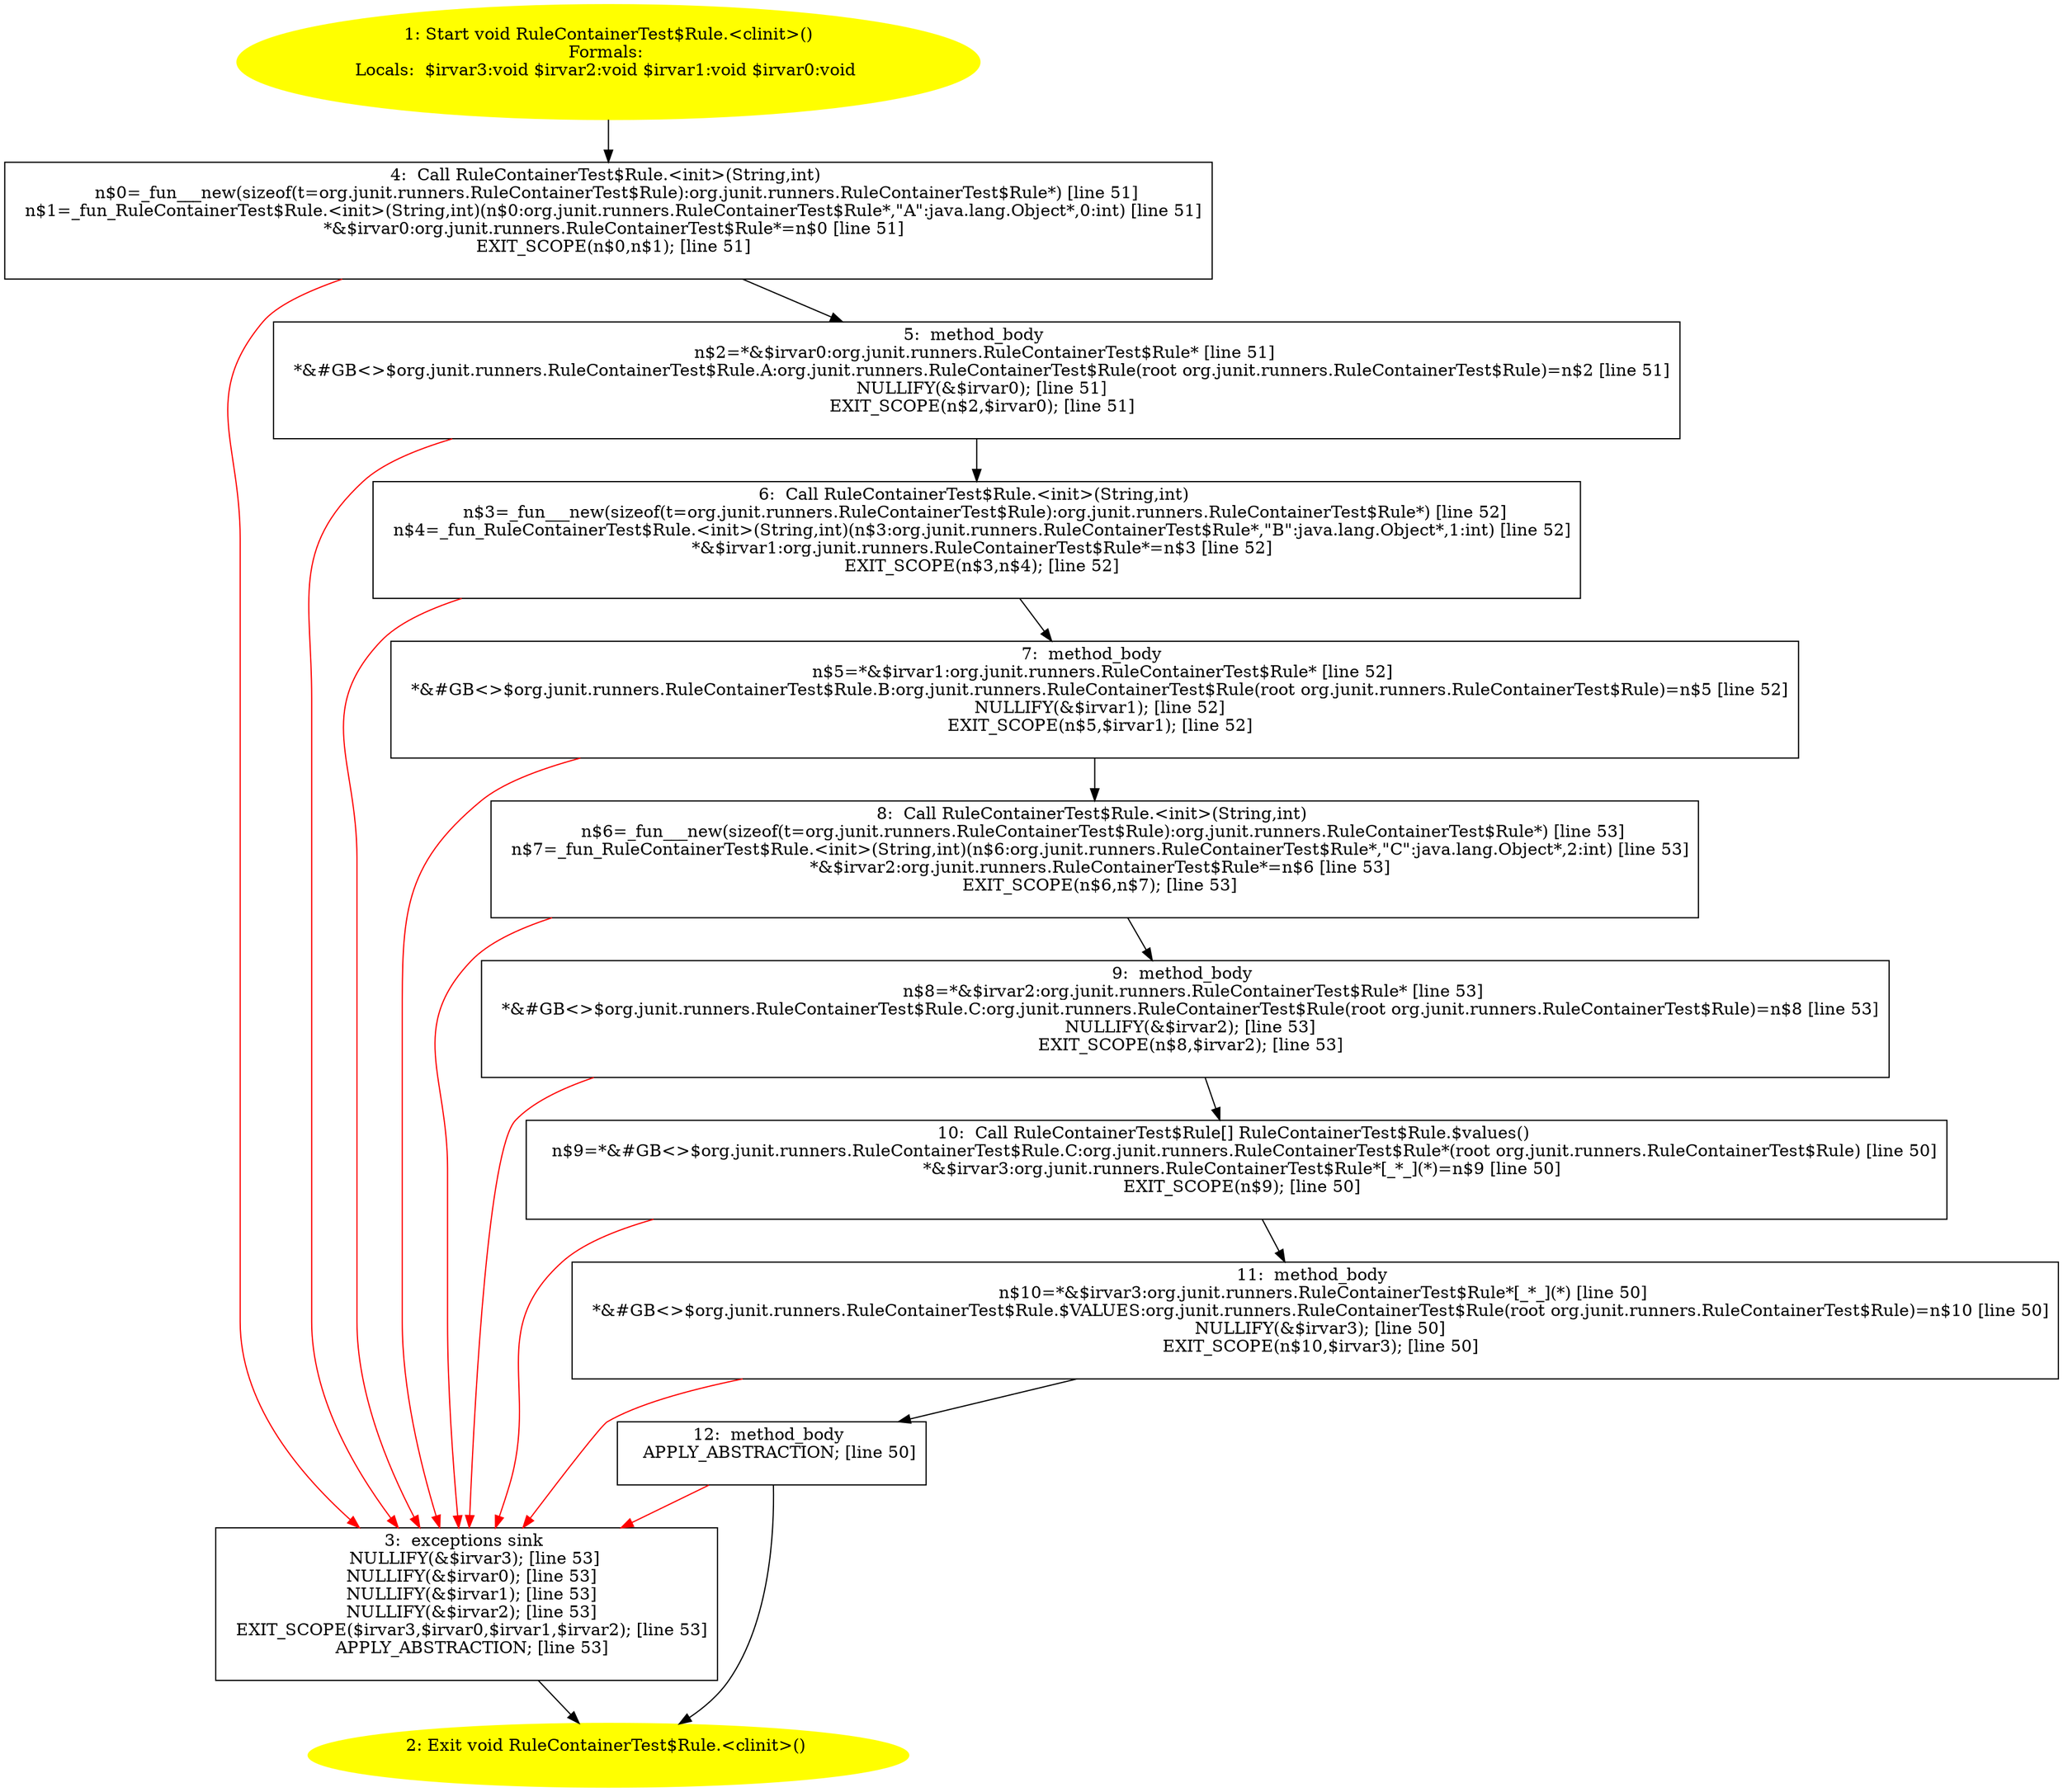 /* @generated */
digraph cfg {
"org.junit.runners.RuleContainerTest$Rule.<clinit>():void.8baef902729b039b29afa041b47b6300_1" [label="1: Start void RuleContainerTest$Rule.<clinit>()\nFormals: \nLocals:  $irvar3:void $irvar2:void $irvar1:void $irvar0:void \n  " color=yellow style=filled]
	

	 "org.junit.runners.RuleContainerTest$Rule.<clinit>():void.8baef902729b039b29afa041b47b6300_1" -> "org.junit.runners.RuleContainerTest$Rule.<clinit>():void.8baef902729b039b29afa041b47b6300_4" ;
"org.junit.runners.RuleContainerTest$Rule.<clinit>():void.8baef902729b039b29afa041b47b6300_2" [label="2: Exit void RuleContainerTest$Rule.<clinit>() \n  " color=yellow style=filled]
	

"org.junit.runners.RuleContainerTest$Rule.<clinit>():void.8baef902729b039b29afa041b47b6300_3" [label="3:  exceptions sink \n   NULLIFY(&$irvar3); [line 53]\n  NULLIFY(&$irvar0); [line 53]\n  NULLIFY(&$irvar1); [line 53]\n  NULLIFY(&$irvar2); [line 53]\n  EXIT_SCOPE($irvar3,$irvar0,$irvar1,$irvar2); [line 53]\n  APPLY_ABSTRACTION; [line 53]\n " shape="box"]
	

	 "org.junit.runners.RuleContainerTest$Rule.<clinit>():void.8baef902729b039b29afa041b47b6300_3" -> "org.junit.runners.RuleContainerTest$Rule.<clinit>():void.8baef902729b039b29afa041b47b6300_2" ;
"org.junit.runners.RuleContainerTest$Rule.<clinit>():void.8baef902729b039b29afa041b47b6300_4" [label="4:  Call RuleContainerTest$Rule.<init>(String,int) \n   n$0=_fun___new(sizeof(t=org.junit.runners.RuleContainerTest$Rule):org.junit.runners.RuleContainerTest$Rule*) [line 51]\n  n$1=_fun_RuleContainerTest$Rule.<init>(String,int)(n$0:org.junit.runners.RuleContainerTest$Rule*,\"A\":java.lang.Object*,0:int) [line 51]\n  *&$irvar0:org.junit.runners.RuleContainerTest$Rule*=n$0 [line 51]\n  EXIT_SCOPE(n$0,n$1); [line 51]\n " shape="box"]
	

	 "org.junit.runners.RuleContainerTest$Rule.<clinit>():void.8baef902729b039b29afa041b47b6300_4" -> "org.junit.runners.RuleContainerTest$Rule.<clinit>():void.8baef902729b039b29afa041b47b6300_5" ;
	 "org.junit.runners.RuleContainerTest$Rule.<clinit>():void.8baef902729b039b29afa041b47b6300_4" -> "org.junit.runners.RuleContainerTest$Rule.<clinit>():void.8baef902729b039b29afa041b47b6300_3" [color="red" ];
"org.junit.runners.RuleContainerTest$Rule.<clinit>():void.8baef902729b039b29afa041b47b6300_5" [label="5:  method_body \n   n$2=*&$irvar0:org.junit.runners.RuleContainerTest$Rule* [line 51]\n  *&#GB<>$org.junit.runners.RuleContainerTest$Rule.A:org.junit.runners.RuleContainerTest$Rule(root org.junit.runners.RuleContainerTest$Rule)=n$2 [line 51]\n  NULLIFY(&$irvar0); [line 51]\n  EXIT_SCOPE(n$2,$irvar0); [line 51]\n " shape="box"]
	

	 "org.junit.runners.RuleContainerTest$Rule.<clinit>():void.8baef902729b039b29afa041b47b6300_5" -> "org.junit.runners.RuleContainerTest$Rule.<clinit>():void.8baef902729b039b29afa041b47b6300_6" ;
	 "org.junit.runners.RuleContainerTest$Rule.<clinit>():void.8baef902729b039b29afa041b47b6300_5" -> "org.junit.runners.RuleContainerTest$Rule.<clinit>():void.8baef902729b039b29afa041b47b6300_3" [color="red" ];
"org.junit.runners.RuleContainerTest$Rule.<clinit>():void.8baef902729b039b29afa041b47b6300_6" [label="6:  Call RuleContainerTest$Rule.<init>(String,int) \n   n$3=_fun___new(sizeof(t=org.junit.runners.RuleContainerTest$Rule):org.junit.runners.RuleContainerTest$Rule*) [line 52]\n  n$4=_fun_RuleContainerTest$Rule.<init>(String,int)(n$3:org.junit.runners.RuleContainerTest$Rule*,\"B\":java.lang.Object*,1:int) [line 52]\n  *&$irvar1:org.junit.runners.RuleContainerTest$Rule*=n$3 [line 52]\n  EXIT_SCOPE(n$3,n$4); [line 52]\n " shape="box"]
	

	 "org.junit.runners.RuleContainerTest$Rule.<clinit>():void.8baef902729b039b29afa041b47b6300_6" -> "org.junit.runners.RuleContainerTest$Rule.<clinit>():void.8baef902729b039b29afa041b47b6300_7" ;
	 "org.junit.runners.RuleContainerTest$Rule.<clinit>():void.8baef902729b039b29afa041b47b6300_6" -> "org.junit.runners.RuleContainerTest$Rule.<clinit>():void.8baef902729b039b29afa041b47b6300_3" [color="red" ];
"org.junit.runners.RuleContainerTest$Rule.<clinit>():void.8baef902729b039b29afa041b47b6300_7" [label="7:  method_body \n   n$5=*&$irvar1:org.junit.runners.RuleContainerTest$Rule* [line 52]\n  *&#GB<>$org.junit.runners.RuleContainerTest$Rule.B:org.junit.runners.RuleContainerTest$Rule(root org.junit.runners.RuleContainerTest$Rule)=n$5 [line 52]\n  NULLIFY(&$irvar1); [line 52]\n  EXIT_SCOPE(n$5,$irvar1); [line 52]\n " shape="box"]
	

	 "org.junit.runners.RuleContainerTest$Rule.<clinit>():void.8baef902729b039b29afa041b47b6300_7" -> "org.junit.runners.RuleContainerTest$Rule.<clinit>():void.8baef902729b039b29afa041b47b6300_8" ;
	 "org.junit.runners.RuleContainerTest$Rule.<clinit>():void.8baef902729b039b29afa041b47b6300_7" -> "org.junit.runners.RuleContainerTest$Rule.<clinit>():void.8baef902729b039b29afa041b47b6300_3" [color="red" ];
"org.junit.runners.RuleContainerTest$Rule.<clinit>():void.8baef902729b039b29afa041b47b6300_8" [label="8:  Call RuleContainerTest$Rule.<init>(String,int) \n   n$6=_fun___new(sizeof(t=org.junit.runners.RuleContainerTest$Rule):org.junit.runners.RuleContainerTest$Rule*) [line 53]\n  n$7=_fun_RuleContainerTest$Rule.<init>(String,int)(n$6:org.junit.runners.RuleContainerTest$Rule*,\"C\":java.lang.Object*,2:int) [line 53]\n  *&$irvar2:org.junit.runners.RuleContainerTest$Rule*=n$6 [line 53]\n  EXIT_SCOPE(n$6,n$7); [line 53]\n " shape="box"]
	

	 "org.junit.runners.RuleContainerTest$Rule.<clinit>():void.8baef902729b039b29afa041b47b6300_8" -> "org.junit.runners.RuleContainerTest$Rule.<clinit>():void.8baef902729b039b29afa041b47b6300_9" ;
	 "org.junit.runners.RuleContainerTest$Rule.<clinit>():void.8baef902729b039b29afa041b47b6300_8" -> "org.junit.runners.RuleContainerTest$Rule.<clinit>():void.8baef902729b039b29afa041b47b6300_3" [color="red" ];
"org.junit.runners.RuleContainerTest$Rule.<clinit>():void.8baef902729b039b29afa041b47b6300_9" [label="9:  method_body \n   n$8=*&$irvar2:org.junit.runners.RuleContainerTest$Rule* [line 53]\n  *&#GB<>$org.junit.runners.RuleContainerTest$Rule.C:org.junit.runners.RuleContainerTest$Rule(root org.junit.runners.RuleContainerTest$Rule)=n$8 [line 53]\n  NULLIFY(&$irvar2); [line 53]\n  EXIT_SCOPE(n$8,$irvar2); [line 53]\n " shape="box"]
	

	 "org.junit.runners.RuleContainerTest$Rule.<clinit>():void.8baef902729b039b29afa041b47b6300_9" -> "org.junit.runners.RuleContainerTest$Rule.<clinit>():void.8baef902729b039b29afa041b47b6300_10" ;
	 "org.junit.runners.RuleContainerTest$Rule.<clinit>():void.8baef902729b039b29afa041b47b6300_9" -> "org.junit.runners.RuleContainerTest$Rule.<clinit>():void.8baef902729b039b29afa041b47b6300_3" [color="red" ];
"org.junit.runners.RuleContainerTest$Rule.<clinit>():void.8baef902729b039b29afa041b47b6300_10" [label="10:  Call RuleContainerTest$Rule[] RuleContainerTest$Rule.$values() \n   n$9=*&#GB<>$org.junit.runners.RuleContainerTest$Rule.C:org.junit.runners.RuleContainerTest$Rule*(root org.junit.runners.RuleContainerTest$Rule) [line 50]\n  *&$irvar3:org.junit.runners.RuleContainerTest$Rule*[_*_](*)=n$9 [line 50]\n  EXIT_SCOPE(n$9); [line 50]\n " shape="box"]
	

	 "org.junit.runners.RuleContainerTest$Rule.<clinit>():void.8baef902729b039b29afa041b47b6300_10" -> "org.junit.runners.RuleContainerTest$Rule.<clinit>():void.8baef902729b039b29afa041b47b6300_11" ;
	 "org.junit.runners.RuleContainerTest$Rule.<clinit>():void.8baef902729b039b29afa041b47b6300_10" -> "org.junit.runners.RuleContainerTest$Rule.<clinit>():void.8baef902729b039b29afa041b47b6300_3" [color="red" ];
"org.junit.runners.RuleContainerTest$Rule.<clinit>():void.8baef902729b039b29afa041b47b6300_11" [label="11:  method_body \n   n$10=*&$irvar3:org.junit.runners.RuleContainerTest$Rule*[_*_](*) [line 50]\n  *&#GB<>$org.junit.runners.RuleContainerTest$Rule.$VALUES:org.junit.runners.RuleContainerTest$Rule(root org.junit.runners.RuleContainerTest$Rule)=n$10 [line 50]\n  NULLIFY(&$irvar3); [line 50]\n  EXIT_SCOPE(n$10,$irvar3); [line 50]\n " shape="box"]
	

	 "org.junit.runners.RuleContainerTest$Rule.<clinit>():void.8baef902729b039b29afa041b47b6300_11" -> "org.junit.runners.RuleContainerTest$Rule.<clinit>():void.8baef902729b039b29afa041b47b6300_12" ;
	 "org.junit.runners.RuleContainerTest$Rule.<clinit>():void.8baef902729b039b29afa041b47b6300_11" -> "org.junit.runners.RuleContainerTest$Rule.<clinit>():void.8baef902729b039b29afa041b47b6300_3" [color="red" ];
"org.junit.runners.RuleContainerTest$Rule.<clinit>():void.8baef902729b039b29afa041b47b6300_12" [label="12:  method_body \n   APPLY_ABSTRACTION; [line 50]\n " shape="box"]
	

	 "org.junit.runners.RuleContainerTest$Rule.<clinit>():void.8baef902729b039b29afa041b47b6300_12" -> "org.junit.runners.RuleContainerTest$Rule.<clinit>():void.8baef902729b039b29afa041b47b6300_2" ;
	 "org.junit.runners.RuleContainerTest$Rule.<clinit>():void.8baef902729b039b29afa041b47b6300_12" -> "org.junit.runners.RuleContainerTest$Rule.<clinit>():void.8baef902729b039b29afa041b47b6300_3" [color="red" ];
}
